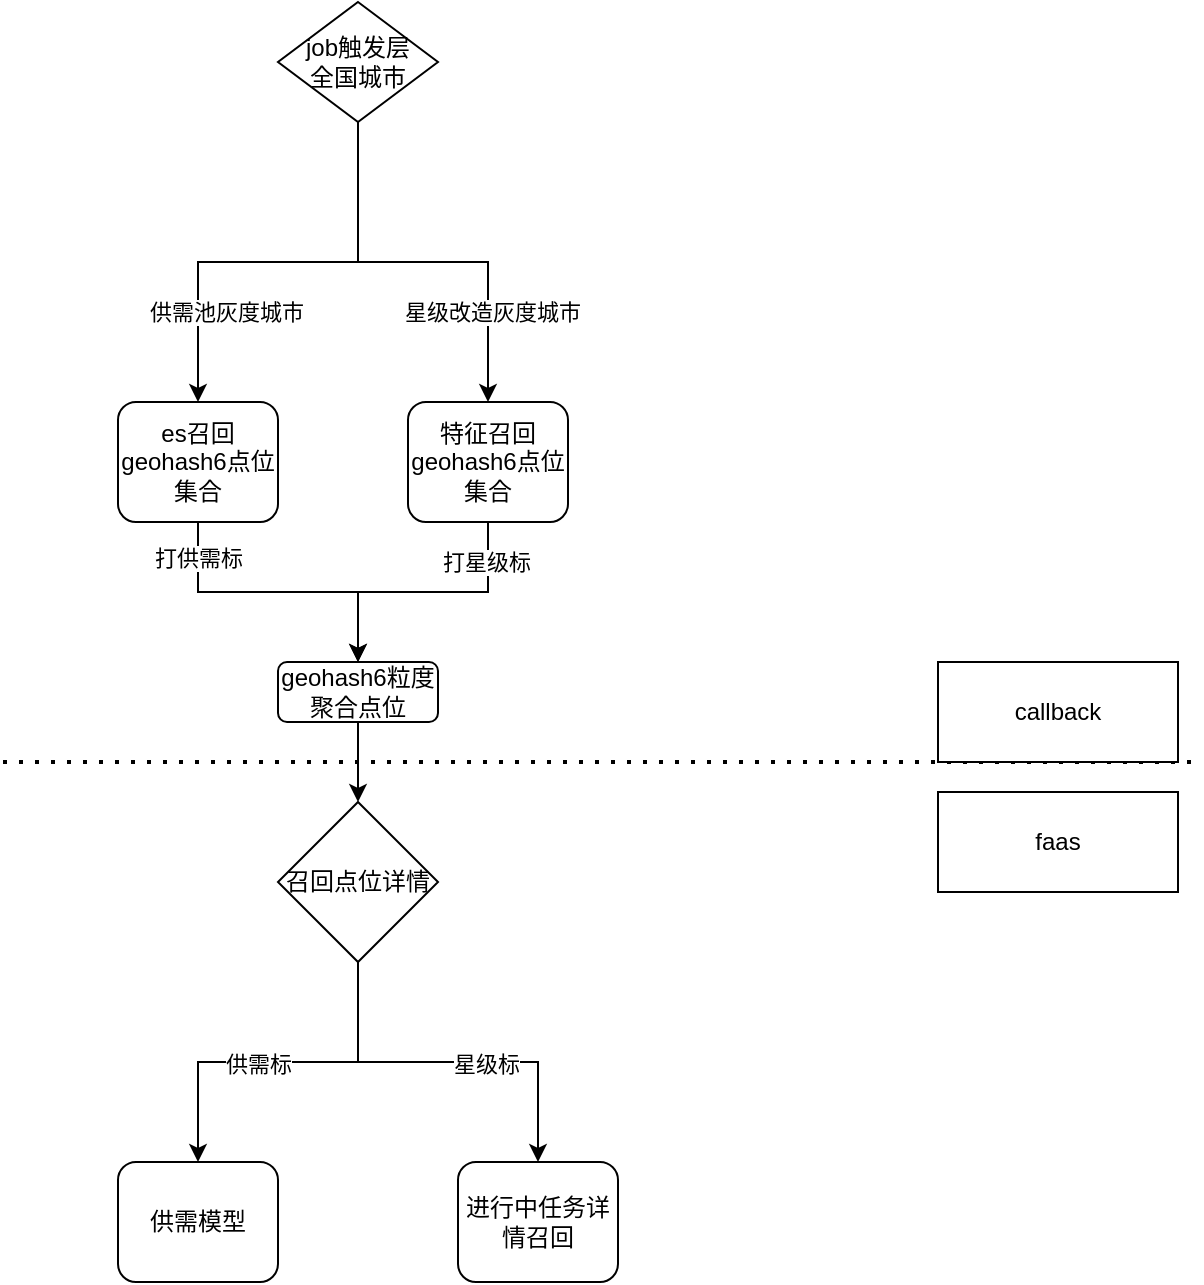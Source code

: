 <mxfile version="24.0.6" type="github">
  <diagram name="Page-1" id="e7l5NAIDdgF0fvydmfBQ">
    <mxGraphModel dx="1008" dy="554" grid="1" gridSize="10" guides="1" tooltips="1" connect="1" arrows="1" fold="1" page="1" pageScale="1" pageWidth="850" pageHeight="1100" math="0" shadow="0">
      <root>
        <mxCell id="0" />
        <mxCell id="1" parent="0" />
        <mxCell id="s0HVV7xXB6eCspoIpS_d-13" style="edgeStyle=orthogonalEdgeStyle;rounded=0;orthogonalLoop=1;jettySize=auto;html=1;entryX=0.5;entryY=0;entryDx=0;entryDy=0;" parent="1" source="s0HVV7xXB6eCspoIpS_d-3" edge="1">
          <mxGeometry relative="1" as="geometry">
            <mxPoint x="400" y="530" as="targetPoint" />
          </mxGeometry>
        </mxCell>
        <mxCell id="s0HVV7xXB6eCspoIpS_d-3" value="geohash6粒度&lt;div&gt;聚合点位&lt;/div&gt;" style="rounded=1;whiteSpace=wrap;html=1;" parent="1" vertex="1">
          <mxGeometry x="360" y="460" width="80" height="30" as="geometry" />
        </mxCell>
        <mxCell id="s0HVV7xXB6eCspoIpS_d-8" style="edgeStyle=orthogonalEdgeStyle;rounded=0;orthogonalLoop=1;jettySize=auto;html=1;entryX=0.5;entryY=0;entryDx=0;entryDy=0;" parent="1" source="s0HVV7xXB6eCspoIpS_d-4" target="s0HVV7xXB6eCspoIpS_d-6" edge="1">
          <mxGeometry relative="1" as="geometry" />
        </mxCell>
        <mxCell id="s0HVV7xXB6eCspoIpS_d-19" value="供需池灰度城市" style="edgeLabel;html=1;align=center;verticalAlign=middle;resizable=0;points=[];" parent="s0HVV7xXB6eCspoIpS_d-8" vertex="1" connectable="0">
          <mxGeometry x="0.188" y="-2" relative="1" as="geometry">
            <mxPoint x="-6" y="27" as="offset" />
          </mxGeometry>
        </mxCell>
        <mxCell id="s0HVV7xXB6eCspoIpS_d-9" style="edgeStyle=orthogonalEdgeStyle;rounded=0;orthogonalLoop=1;jettySize=auto;html=1;entryX=0.5;entryY=0;entryDx=0;entryDy=0;" parent="1" source="s0HVV7xXB6eCspoIpS_d-4" target="s0HVV7xXB6eCspoIpS_d-7" edge="1">
          <mxGeometry relative="1" as="geometry">
            <Array as="points">
              <mxPoint x="400" y="260" />
              <mxPoint x="465" y="260" />
            </Array>
          </mxGeometry>
        </mxCell>
        <mxCell id="s0HVV7xXB6eCspoIpS_d-21" value="星级改造灰度城市" style="edgeLabel;html=1;align=center;verticalAlign=middle;resizable=0;points=[];" parent="s0HVV7xXB6eCspoIpS_d-9" vertex="1" connectable="0">
          <mxGeometry x="-0.049" y="2" relative="1" as="geometry">
            <mxPoint x="39" y="27" as="offset" />
          </mxGeometry>
        </mxCell>
        <mxCell id="s0HVV7xXB6eCspoIpS_d-4" value="job触发层&lt;div&gt;全国城市&lt;/div&gt;" style="rhombus;whiteSpace=wrap;html=1;" parent="1" vertex="1">
          <mxGeometry x="360" y="130" width="80" height="60" as="geometry" />
        </mxCell>
        <mxCell id="s0HVV7xXB6eCspoIpS_d-10" style="edgeStyle=orthogonalEdgeStyle;rounded=0;orthogonalLoop=1;jettySize=auto;html=1;entryX=0.5;entryY=0;entryDx=0;entryDy=0;" parent="1" source="s0HVV7xXB6eCspoIpS_d-6" target="s0HVV7xXB6eCspoIpS_d-3" edge="1">
          <mxGeometry relative="1" as="geometry" />
        </mxCell>
        <mxCell id="BdAMOgpZT7fb4fQjEPyR-3" value="打供需标" style="edgeLabel;html=1;align=center;verticalAlign=middle;resizable=0;points=[];" vertex="1" connectable="0" parent="s0HVV7xXB6eCspoIpS_d-10">
          <mxGeometry x="-0.789" y="-3" relative="1" as="geometry">
            <mxPoint x="3" y="2" as="offset" />
          </mxGeometry>
        </mxCell>
        <mxCell id="s0HVV7xXB6eCspoIpS_d-6" value="es召回geohash6点位集合" style="rounded=1;whiteSpace=wrap;html=1;" parent="1" vertex="1">
          <mxGeometry x="280" y="330" width="80" height="60" as="geometry" />
        </mxCell>
        <mxCell id="s0HVV7xXB6eCspoIpS_d-11" style="edgeStyle=orthogonalEdgeStyle;rounded=0;orthogonalLoop=1;jettySize=auto;html=1;entryX=0.5;entryY=0;entryDx=0;entryDy=0;" parent="1" source="s0HVV7xXB6eCspoIpS_d-7" target="s0HVV7xXB6eCspoIpS_d-3" edge="1">
          <mxGeometry relative="1" as="geometry" />
        </mxCell>
        <mxCell id="BdAMOgpZT7fb4fQjEPyR-2" value="打星级标" style="edgeLabel;html=1;align=center;verticalAlign=middle;resizable=0;points=[];" vertex="1" connectable="0" parent="s0HVV7xXB6eCspoIpS_d-11">
          <mxGeometry x="-0.702" y="-1" relative="1" as="geometry">
            <mxPoint as="offset" />
          </mxGeometry>
        </mxCell>
        <mxCell id="s0HVV7xXB6eCspoIpS_d-7" value="特征召回geohash6点位集合" style="rounded=1;whiteSpace=wrap;html=1;" parent="1" vertex="1">
          <mxGeometry x="425" y="330" width="80" height="60" as="geometry" />
        </mxCell>
        <mxCell id="s0HVV7xXB6eCspoIpS_d-14" value="供需模型" style="rounded=1;whiteSpace=wrap;html=1;" parent="1" vertex="1">
          <mxGeometry x="280" y="710" width="80" height="60" as="geometry" />
        </mxCell>
        <mxCell id="s0HVV7xXB6eCspoIpS_d-15" value="进行中任务详情召回" style="rounded=1;whiteSpace=wrap;html=1;" parent="1" vertex="1">
          <mxGeometry x="450" y="710" width="80" height="60" as="geometry" />
        </mxCell>
        <mxCell id="s0HVV7xXB6eCspoIpS_d-17" style="edgeStyle=orthogonalEdgeStyle;rounded=0;orthogonalLoop=1;jettySize=auto;html=1;entryX=0.5;entryY=0;entryDx=0;entryDy=0;" parent="1" source="s0HVV7xXB6eCspoIpS_d-16" target="s0HVV7xXB6eCspoIpS_d-14" edge="1">
          <mxGeometry relative="1" as="geometry" />
        </mxCell>
        <mxCell id="BdAMOgpZT7fb4fQjEPyR-6" value="供需标" style="edgeLabel;html=1;align=center;verticalAlign=middle;resizable=0;points=[];" vertex="1" connectable="0" parent="s0HVV7xXB6eCspoIpS_d-17">
          <mxGeometry x="0.118" y="1" relative="1" as="geometry">
            <mxPoint as="offset" />
          </mxGeometry>
        </mxCell>
        <mxCell id="s0HVV7xXB6eCspoIpS_d-18" style="edgeStyle=orthogonalEdgeStyle;rounded=0;orthogonalLoop=1;jettySize=auto;html=1;" parent="1" source="s0HVV7xXB6eCspoIpS_d-16" target="s0HVV7xXB6eCspoIpS_d-15" edge="1">
          <mxGeometry relative="1" as="geometry">
            <Array as="points">
              <mxPoint x="400" y="660" />
              <mxPoint x="490" y="660" />
            </Array>
          </mxGeometry>
        </mxCell>
        <mxCell id="BdAMOgpZT7fb4fQjEPyR-5" value="星级标" style="edgeLabel;html=1;align=center;verticalAlign=middle;resizable=0;points=[];" vertex="1" connectable="0" parent="s0HVV7xXB6eCspoIpS_d-18">
          <mxGeometry x="0.196" y="-1" relative="1" as="geometry">
            <mxPoint as="offset" />
          </mxGeometry>
        </mxCell>
        <mxCell id="s0HVV7xXB6eCspoIpS_d-16" value="召回点位详情" style="rhombus;whiteSpace=wrap;html=1;" parent="1" vertex="1">
          <mxGeometry x="360" y="530" width="80" height="80" as="geometry" />
        </mxCell>
        <mxCell id="BdAMOgpZT7fb4fQjEPyR-7" value="" style="endArrow=none;dashed=1;html=1;dashPattern=1 3;strokeWidth=2;rounded=0;" edge="1" parent="1">
          <mxGeometry width="50" height="50" relative="1" as="geometry">
            <mxPoint x="222.5" y="510" as="sourcePoint" />
            <mxPoint x="820" y="510" as="targetPoint" />
          </mxGeometry>
        </mxCell>
        <mxCell id="BdAMOgpZT7fb4fQjEPyR-8" value="callback" style="whiteSpace=wrap;html=1;" vertex="1" parent="1">
          <mxGeometry x="690" y="460" width="120" height="50" as="geometry" />
        </mxCell>
        <mxCell id="BdAMOgpZT7fb4fQjEPyR-9" value="faas" style="whiteSpace=wrap;html=1;" vertex="1" parent="1">
          <mxGeometry x="690" y="525" width="120" height="50" as="geometry" />
        </mxCell>
      </root>
    </mxGraphModel>
  </diagram>
</mxfile>
